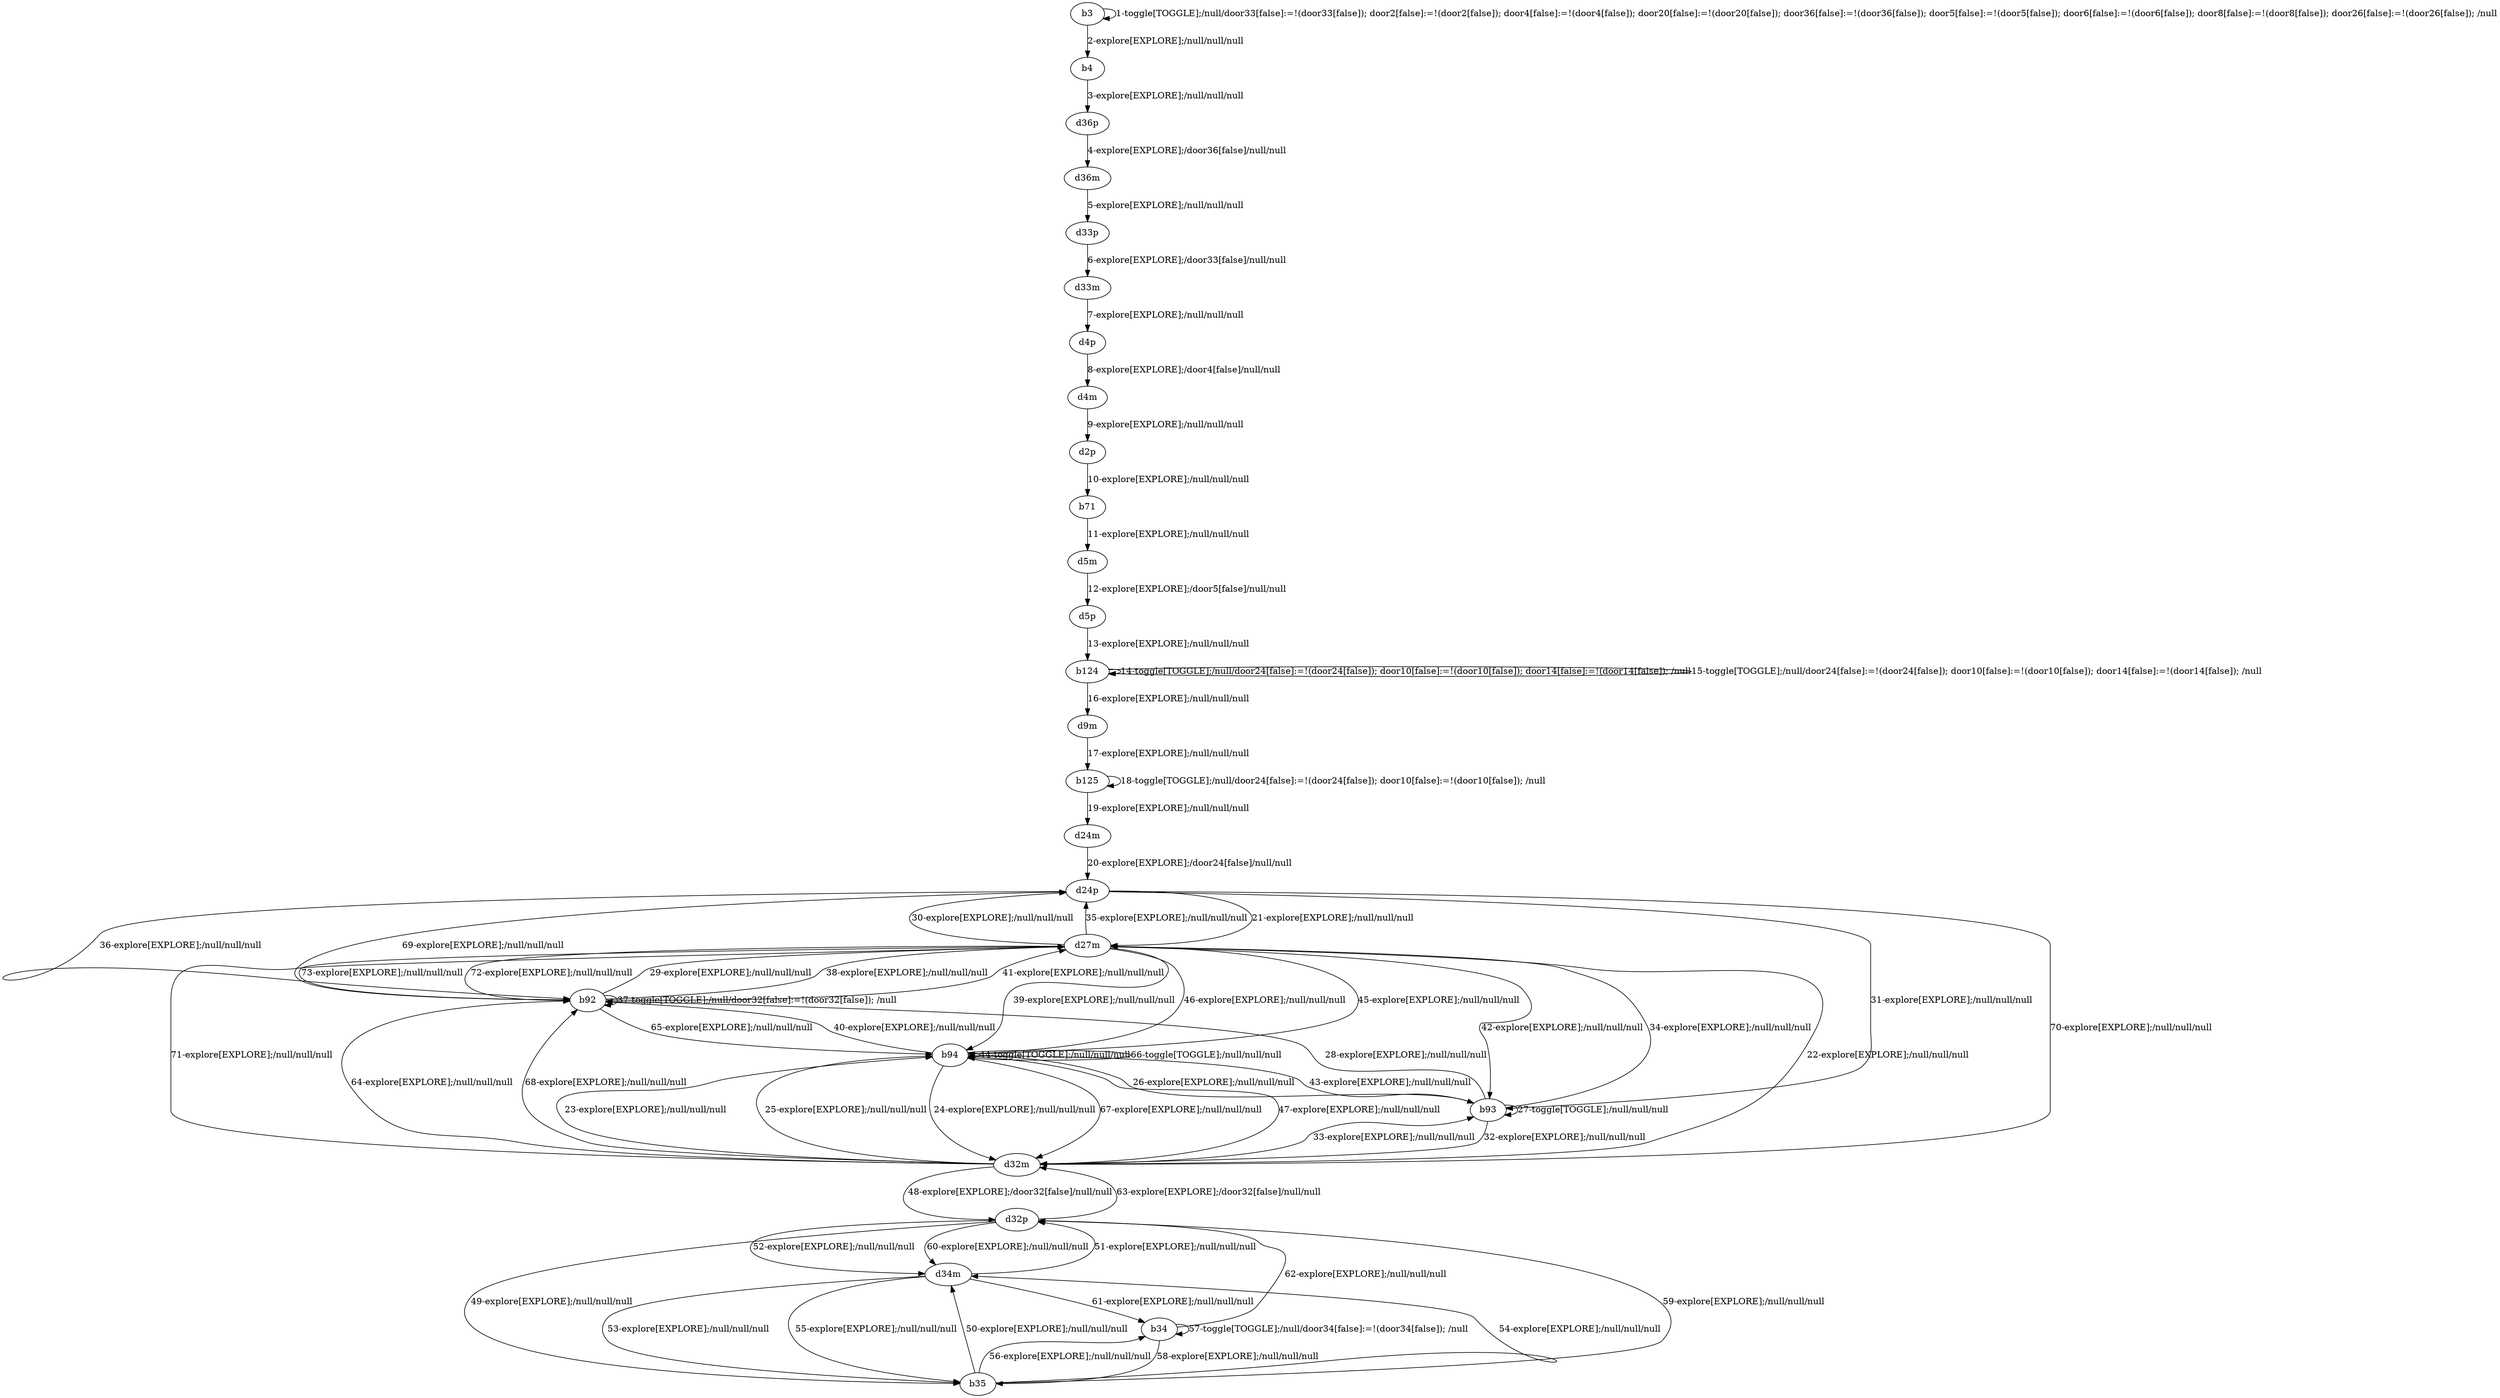 # Total number of goals covered by this test: 1
# b94 --> b92

digraph g {
"b3" -> "b3" [label = "1-toggle[TOGGLE];/null/door33[false]:=!(door33[false]); door2[false]:=!(door2[false]); door4[false]:=!(door4[false]); door20[false]:=!(door20[false]); door36[false]:=!(door36[false]); door5[false]:=!(door5[false]); door6[false]:=!(door6[false]); door8[false]:=!(door8[false]); door26[false]:=!(door26[false]); /null"];
"b3" -> "b4" [label = "2-explore[EXPLORE];/null/null/null"];
"b4" -> "d36p" [label = "3-explore[EXPLORE];/null/null/null"];
"d36p" -> "d36m" [label = "4-explore[EXPLORE];/door36[false]/null/null"];
"d36m" -> "d33p" [label = "5-explore[EXPLORE];/null/null/null"];
"d33p" -> "d33m" [label = "6-explore[EXPLORE];/door33[false]/null/null"];
"d33m" -> "d4p" [label = "7-explore[EXPLORE];/null/null/null"];
"d4p" -> "d4m" [label = "8-explore[EXPLORE];/door4[false]/null/null"];
"d4m" -> "d2p" [label = "9-explore[EXPLORE];/null/null/null"];
"d2p" -> "b71" [label = "10-explore[EXPLORE];/null/null/null"];
"b71" -> "d5m" [label = "11-explore[EXPLORE];/null/null/null"];
"d5m" -> "d5p" [label = "12-explore[EXPLORE];/door5[false]/null/null"];
"d5p" -> "b124" [label = "13-explore[EXPLORE];/null/null/null"];
"b124" -> "b124" [label = "14-toggle[TOGGLE];/null/door24[false]:=!(door24[false]); door10[false]:=!(door10[false]); door14[false]:=!(door14[false]); /null"];
"b124" -> "b124" [label = "15-toggle[TOGGLE];/null/door24[false]:=!(door24[false]); door10[false]:=!(door10[false]); door14[false]:=!(door14[false]); /null"];
"b124" -> "d9m" [label = "16-explore[EXPLORE];/null/null/null"];
"d9m" -> "b125" [label = "17-explore[EXPLORE];/null/null/null"];
"b125" -> "b125" [label = "18-toggle[TOGGLE];/null/door24[false]:=!(door24[false]); door10[false]:=!(door10[false]); /null"];
"b125" -> "d24m" [label = "19-explore[EXPLORE];/null/null/null"];
"d24m" -> "d24p" [label = "20-explore[EXPLORE];/door24[false]/null/null"];
"d24p" -> "d27m" [label = "21-explore[EXPLORE];/null/null/null"];
"d27m" -> "d32m" [label = "22-explore[EXPLORE];/null/null/null"];
"d32m" -> "b94" [label = "23-explore[EXPLORE];/null/null/null"];
"b94" -> "d32m" [label = "24-explore[EXPLORE];/null/null/null"];
"d32m" -> "b94" [label = "25-explore[EXPLORE];/null/null/null"];
"b94" -> "b93" [label = "26-explore[EXPLORE];/null/null/null"];
"b93" -> "b93" [label = "27-toggle[TOGGLE];/null/null/null"];
"b93" -> "b92" [label = "28-explore[EXPLORE];/null/null/null"];
"b92" -> "d27m" [label = "29-explore[EXPLORE];/null/null/null"];
"d27m" -> "d24p" [label = "30-explore[EXPLORE];/null/null/null"];
"d24p" -> "b93" [label = "31-explore[EXPLORE];/null/null/null"];
"b93" -> "d32m" [label = "32-explore[EXPLORE];/null/null/null"];
"d32m" -> "b93" [label = "33-explore[EXPLORE];/null/null/null"];
"b93" -> "d27m" [label = "34-explore[EXPLORE];/null/null/null"];
"d27m" -> "d24p" [label = "35-explore[EXPLORE];/null/null/null"];
"d24p" -> "b92" [label = "36-explore[EXPLORE];/null/null/null"];
"b92" -> "b92" [label = "37-toggle[TOGGLE];/null/door32[false]:=!(door32[false]); /null"];
"b92" -> "d27m" [label = "38-explore[EXPLORE];/null/null/null"];
"d27m" -> "b94" [label = "39-explore[EXPLORE];/null/null/null"];
"b94" -> "b92" [label = "40-explore[EXPLORE];/null/null/null"];
"b92" -> "d27m" [label = "41-explore[EXPLORE];/null/null/null"];
"d27m" -> "b93" [label = "42-explore[EXPLORE];/null/null/null"];
"b93" -> "b94" [label = "43-explore[EXPLORE];/null/null/null"];
"b94" -> "b94" [label = "44-toggle[TOGGLE];/null/null/null"];
"b94" -> "d27m" [label = "45-explore[EXPLORE];/null/null/null"];
"d27m" -> "b94" [label = "46-explore[EXPLORE];/null/null/null"];
"b94" -> "d32m" [label = "47-explore[EXPLORE];/null/null/null"];
"d32m" -> "d32p" [label = "48-explore[EXPLORE];/door32[false]/null/null"];
"d32p" -> "b35" [label = "49-explore[EXPLORE];/null/null/null"];
"b35" -> "d34m" [label = "50-explore[EXPLORE];/null/null/null"];
"d34m" -> "d32p" [label = "51-explore[EXPLORE];/null/null/null"];
"d32p" -> "d34m" [label = "52-explore[EXPLORE];/null/null/null"];
"d34m" -> "b35" [label = "53-explore[EXPLORE];/null/null/null"];
"b35" -> "d34m" [label = "54-explore[EXPLORE];/null/null/null"];
"d34m" -> "b35" [label = "55-explore[EXPLORE];/null/null/null"];
"b35" -> "b34" [label = "56-explore[EXPLORE];/null/null/null"];
"b34" -> "b34" [label = "57-toggle[TOGGLE];/null/door34[false]:=!(door34[false]); /null"];
"b34" -> "b35" [label = "58-explore[EXPLORE];/null/null/null"];
"b35" -> "d32p" [label = "59-explore[EXPLORE];/null/null/null"];
"d32p" -> "d34m" [label = "60-explore[EXPLORE];/null/null/null"];
"d34m" -> "b34" [label = "61-explore[EXPLORE];/null/null/null"];
"b34" -> "d32p" [label = "62-explore[EXPLORE];/null/null/null"];
"d32p" -> "d32m" [label = "63-explore[EXPLORE];/door32[false]/null/null"];
"d32m" -> "b92" [label = "64-explore[EXPLORE];/null/null/null"];
"b92" -> "b94" [label = "65-explore[EXPLORE];/null/null/null"];
"b94" -> "b94" [label = "66-toggle[TOGGLE];/null/null/null"];
"b94" -> "d32m" [label = "67-explore[EXPLORE];/null/null/null"];
"d32m" -> "b92" [label = "68-explore[EXPLORE];/null/null/null"];
"b92" -> "d24p" [label = "69-explore[EXPLORE];/null/null/null"];
"d24p" -> "d32m" [label = "70-explore[EXPLORE];/null/null/null"];
"d32m" -> "d27m" [label = "71-explore[EXPLORE];/null/null/null"];
"d27m" -> "b92" [label = "72-explore[EXPLORE];/null/null/null"];
"b92" -> "d27m" [label = "73-explore[EXPLORE];/null/null/null"];
}